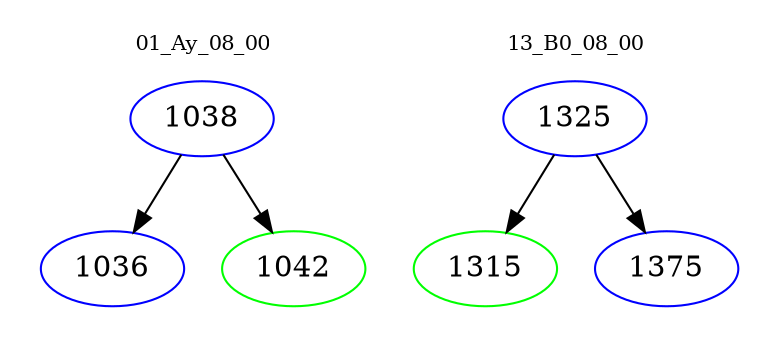 digraph{
subgraph cluster_0 {
color = white
label = "01_Ay_08_00";
fontsize=10;
T0_1038 [label="1038", color="blue"]
T0_1038 -> T0_1036 [color="black"]
T0_1036 [label="1036", color="blue"]
T0_1038 -> T0_1042 [color="black"]
T0_1042 [label="1042", color="green"]
}
subgraph cluster_1 {
color = white
label = "13_B0_08_00";
fontsize=10;
T1_1325 [label="1325", color="blue"]
T1_1325 -> T1_1315 [color="black"]
T1_1315 [label="1315", color="green"]
T1_1325 -> T1_1375 [color="black"]
T1_1375 [label="1375", color="blue"]
}
}
